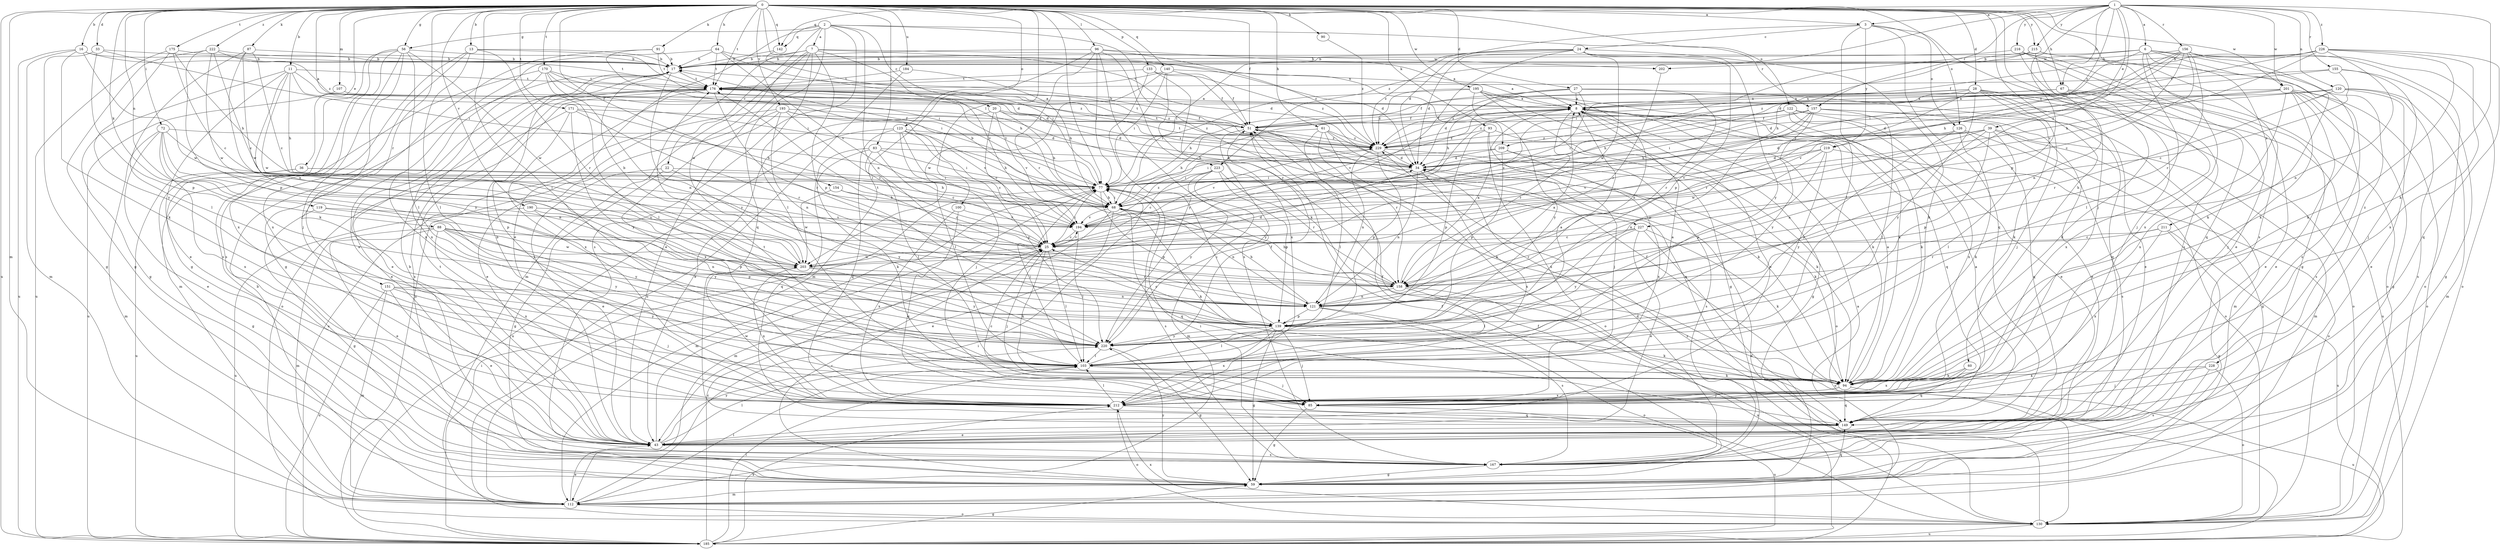strict digraph  {
0;
1;
2;
3;
6;
7;
8;
11;
13;
16;
17;
20;
22;
24;
25;
27;
28;
33;
34;
36;
39;
43;
51;
56;
59;
60;
61;
64;
67;
68;
72;
77;
83;
85;
87;
88;
90;
91;
93;
94;
96;
100;
103;
107;
112;
119;
120;
121;
122;
123;
126;
130;
133;
139;
140;
142;
149;
151;
154;
155;
156;
157;
158;
167;
170;
171;
175;
176;
184;
185;
190;
193;
194;
195;
201;
202;
203;
209;
211;
212;
215;
216;
219;
220;
222;
223;
226;
227;
228;
229;
0 -> 3  [label=a];
0 -> 11  [label=b];
0 -> 13  [label=b];
0 -> 16  [label=b];
0 -> 27  [label=d];
0 -> 28  [label=d];
0 -> 33  [label=d];
0 -> 36  [label=e];
0 -> 51  [label=f];
0 -> 56  [label=g];
0 -> 60  [label=h];
0 -> 61  [label=h];
0 -> 64  [label=h];
0 -> 67  [label=h];
0 -> 72  [label=i];
0 -> 77  [label=i];
0 -> 83  [label=j];
0 -> 85  [label=j];
0 -> 87  [label=k];
0 -> 88  [label=k];
0 -> 90  [label=k];
0 -> 91  [label=k];
0 -> 93  [label=k];
0 -> 96  [label=l];
0 -> 100  [label=l];
0 -> 103  [label=l];
0 -> 107  [label=m];
0 -> 112  [label=m];
0 -> 119  [label=n];
0 -> 122  [label=o];
0 -> 123  [label=o];
0 -> 126  [label=o];
0 -> 133  [label=p];
0 -> 140  [label=q];
0 -> 142  [label=q];
0 -> 151  [label=r];
0 -> 154  [label=r];
0 -> 167  [label=s];
0 -> 170  [label=t];
0 -> 171  [label=t];
0 -> 175  [label=t];
0 -> 176  [label=t];
0 -> 184  [label=u];
0 -> 185  [label=u];
0 -> 190  [label=v];
0 -> 193  [label=v];
0 -> 195  [label=w];
0 -> 201  [label=w];
0 -> 209  [label=x];
0 -> 215  [label=y];
0 -> 222  [label=z];
0 -> 223  [label=z];
1 -> 3  [label=a];
1 -> 6  [label=a];
1 -> 39  [label=e];
1 -> 67  [label=h];
1 -> 94  [label=k];
1 -> 120  [label=n];
1 -> 139  [label=p];
1 -> 142  [label=q];
1 -> 155  [label=r];
1 -> 156  [label=r];
1 -> 157  [label=r];
1 -> 201  [label=w];
1 -> 215  [label=y];
1 -> 216  [label=y];
1 -> 219  [label=y];
1 -> 223  [label=z];
1 -> 226  [label=z];
1 -> 227  [label=z];
2 -> 7  [label=a];
2 -> 20  [label=c];
2 -> 22  [label=c];
2 -> 43  [label=e];
2 -> 56  [label=g];
2 -> 121  [label=n];
2 -> 142  [label=q];
2 -> 149  [label=q];
2 -> 157  [label=r];
2 -> 167  [label=s];
2 -> 227  [label=z];
3 -> 24  [label=c];
3 -> 34  [label=d];
3 -> 103  [label=l];
3 -> 126  [label=o];
3 -> 149  [label=q];
3 -> 167  [label=s];
3 -> 219  [label=y];
6 -> 17  [label=b];
6 -> 94  [label=k];
6 -> 103  [label=l];
6 -> 130  [label=o];
6 -> 202  [label=w];
6 -> 209  [label=x];
6 -> 211  [label=x];
6 -> 212  [label=x];
6 -> 228  [label=z];
7 -> 17  [label=b];
7 -> 34  [label=d];
7 -> 43  [label=e];
7 -> 103  [label=l];
7 -> 112  [label=m];
7 -> 139  [label=p];
7 -> 185  [label=u];
7 -> 194  [label=v];
7 -> 202  [label=w];
7 -> 203  [label=w];
8 -> 51  [label=f];
8 -> 59  [label=g];
8 -> 68  [label=h];
8 -> 94  [label=k];
8 -> 149  [label=q];
8 -> 158  [label=r];
8 -> 194  [label=v];
11 -> 34  [label=d];
11 -> 43  [label=e];
11 -> 59  [label=g];
11 -> 68  [label=h];
11 -> 77  [label=i];
11 -> 176  [label=t];
11 -> 203  [label=w];
11 -> 220  [label=y];
13 -> 17  [label=b];
13 -> 34  [label=d];
13 -> 103  [label=l];
13 -> 158  [label=r];
13 -> 167  [label=s];
13 -> 212  [label=x];
16 -> 17  [label=b];
16 -> 94  [label=k];
16 -> 112  [label=m];
16 -> 176  [label=t];
16 -> 185  [label=u];
16 -> 203  [label=w];
17 -> 176  [label=t];
17 -> 212  [label=x];
17 -> 220  [label=y];
20 -> 25  [label=c];
20 -> 34  [label=d];
20 -> 43  [label=e];
20 -> 51  [label=f];
20 -> 68  [label=h];
20 -> 194  [label=v];
22 -> 43  [label=e];
22 -> 59  [label=g];
22 -> 77  [label=i];
22 -> 220  [label=y];
24 -> 17  [label=b];
24 -> 34  [label=d];
24 -> 77  [label=i];
24 -> 94  [label=k];
24 -> 139  [label=p];
24 -> 194  [label=v];
24 -> 203  [label=w];
24 -> 220  [label=y];
24 -> 229  [label=z];
25 -> 8  [label=a];
25 -> 77  [label=i];
25 -> 85  [label=j];
25 -> 94  [label=k];
25 -> 103  [label=l];
25 -> 194  [label=v];
25 -> 203  [label=w];
27 -> 8  [label=a];
27 -> 25  [label=c];
27 -> 34  [label=d];
27 -> 68  [label=h];
27 -> 149  [label=q];
27 -> 158  [label=r];
27 -> 229  [label=z];
28 -> 8  [label=a];
28 -> 43  [label=e];
28 -> 51  [label=f];
28 -> 68  [label=h];
28 -> 85  [label=j];
28 -> 94  [label=k];
28 -> 130  [label=o];
28 -> 158  [label=r];
28 -> 185  [label=u];
28 -> 220  [label=y];
33 -> 17  [label=b];
33 -> 59  [label=g];
33 -> 77  [label=i];
33 -> 139  [label=p];
34 -> 77  [label=i];
34 -> 94  [label=k];
34 -> 121  [label=n];
34 -> 176  [label=t];
34 -> 212  [label=x];
36 -> 59  [label=g];
36 -> 68  [label=h];
36 -> 77  [label=i];
36 -> 185  [label=u];
39 -> 34  [label=d];
39 -> 59  [label=g];
39 -> 103  [label=l];
39 -> 112  [label=m];
39 -> 121  [label=n];
39 -> 139  [label=p];
39 -> 194  [label=v];
39 -> 203  [label=w];
39 -> 229  [label=z];
43 -> 77  [label=i];
43 -> 103  [label=l];
43 -> 167  [label=s];
43 -> 176  [label=t];
43 -> 220  [label=y];
51 -> 17  [label=b];
51 -> 94  [label=k];
51 -> 176  [label=t];
51 -> 220  [label=y];
51 -> 229  [label=z];
56 -> 17  [label=b];
56 -> 59  [label=g];
56 -> 85  [label=j];
56 -> 94  [label=k];
56 -> 103  [label=l];
56 -> 167  [label=s];
56 -> 203  [label=w];
56 -> 212  [label=x];
59 -> 25  [label=c];
59 -> 51  [label=f];
59 -> 112  [label=m];
59 -> 149  [label=q];
59 -> 220  [label=y];
60 -> 94  [label=k];
60 -> 149  [label=q];
60 -> 212  [label=x];
61 -> 68  [label=h];
61 -> 94  [label=k];
61 -> 103  [label=l];
61 -> 130  [label=o];
61 -> 149  [label=q];
61 -> 158  [label=r];
61 -> 229  [label=z];
64 -> 17  [label=b];
64 -> 34  [label=d];
64 -> 43  [label=e];
64 -> 68  [label=h];
64 -> 176  [label=t];
64 -> 194  [label=v];
67 -> 8  [label=a];
67 -> 43  [label=e];
67 -> 94  [label=k];
67 -> 212  [label=x];
67 -> 229  [label=z];
68 -> 17  [label=b];
68 -> 43  [label=e];
68 -> 77  [label=i];
68 -> 94  [label=k];
68 -> 112  [label=m];
68 -> 121  [label=n];
68 -> 149  [label=q];
68 -> 194  [label=v];
72 -> 43  [label=e];
72 -> 112  [label=m];
72 -> 121  [label=n];
72 -> 139  [label=p];
72 -> 194  [label=v];
72 -> 212  [label=x];
72 -> 229  [label=z];
77 -> 68  [label=h];
77 -> 112  [label=m];
77 -> 139  [label=p];
77 -> 167  [label=s];
77 -> 176  [label=t];
83 -> 25  [label=c];
83 -> 34  [label=d];
83 -> 77  [label=i];
83 -> 94  [label=k];
83 -> 103  [label=l];
83 -> 149  [label=q];
85 -> 25  [label=c];
85 -> 59  [label=g];
85 -> 176  [label=t];
85 -> 185  [label=u];
87 -> 17  [label=b];
87 -> 25  [label=c];
87 -> 103  [label=l];
87 -> 121  [label=n];
87 -> 203  [label=w];
88 -> 25  [label=c];
88 -> 43  [label=e];
88 -> 112  [label=m];
88 -> 121  [label=n];
88 -> 139  [label=p];
88 -> 203  [label=w];
88 -> 212  [label=x];
88 -> 220  [label=y];
90 -> 229  [label=z];
91 -> 17  [label=b];
91 -> 59  [label=g];
91 -> 77  [label=i];
91 -> 176  [label=t];
93 -> 85  [label=j];
93 -> 130  [label=o];
93 -> 139  [label=p];
93 -> 212  [label=x];
93 -> 229  [label=z];
94 -> 8  [label=a];
94 -> 51  [label=f];
94 -> 85  [label=j];
94 -> 149  [label=q];
94 -> 185  [label=u];
94 -> 212  [label=x];
96 -> 8  [label=a];
96 -> 17  [label=b];
96 -> 77  [label=i];
96 -> 94  [label=k];
96 -> 112  [label=m];
96 -> 158  [label=r];
96 -> 167  [label=s];
96 -> 229  [label=z];
100 -> 149  [label=q];
100 -> 194  [label=v];
100 -> 212  [label=x];
103 -> 8  [label=a];
103 -> 51  [label=f];
103 -> 77  [label=i];
103 -> 85  [label=j];
103 -> 94  [label=k];
107 -> 8  [label=a];
107 -> 185  [label=u];
112 -> 8  [label=a];
112 -> 17  [label=b];
112 -> 43  [label=e];
112 -> 77  [label=i];
112 -> 103  [label=l];
112 -> 130  [label=o];
119 -> 59  [label=g];
119 -> 194  [label=v];
119 -> 220  [label=y];
120 -> 8  [label=a];
120 -> 34  [label=d];
120 -> 43  [label=e];
120 -> 112  [label=m];
120 -> 158  [label=r];
120 -> 167  [label=s];
121 -> 8  [label=a];
121 -> 68  [label=h];
121 -> 130  [label=o];
121 -> 139  [label=p];
121 -> 167  [label=s];
122 -> 43  [label=e];
122 -> 51  [label=f];
122 -> 77  [label=i];
122 -> 94  [label=k];
122 -> 130  [label=o];
122 -> 212  [label=x];
122 -> 229  [label=z];
123 -> 25  [label=c];
123 -> 68  [label=h];
123 -> 85  [label=j];
123 -> 103  [label=l];
123 -> 149  [label=q];
123 -> 185  [label=u];
123 -> 220  [label=y];
123 -> 229  [label=z];
126 -> 94  [label=k];
126 -> 149  [label=q];
126 -> 167  [label=s];
126 -> 220  [label=y];
126 -> 229  [label=z];
130 -> 51  [label=f];
130 -> 185  [label=u];
130 -> 212  [label=x];
130 -> 229  [label=z];
133 -> 51  [label=f];
133 -> 158  [label=r];
133 -> 176  [label=t];
133 -> 220  [label=y];
133 -> 229  [label=z];
139 -> 25  [label=c];
139 -> 59  [label=g];
139 -> 77  [label=i];
139 -> 85  [label=j];
139 -> 94  [label=k];
139 -> 103  [label=l];
139 -> 212  [label=x];
139 -> 220  [label=y];
140 -> 8  [label=a];
140 -> 51  [label=f];
140 -> 77  [label=i];
140 -> 176  [label=t];
140 -> 203  [label=w];
140 -> 212  [label=x];
142 -> 17  [label=b];
142 -> 77  [label=i];
149 -> 8  [label=a];
149 -> 43  [label=e];
149 -> 51  [label=f];
151 -> 43  [label=e];
151 -> 85  [label=j];
151 -> 112  [label=m];
151 -> 121  [label=n];
151 -> 185  [label=u];
151 -> 220  [label=y];
154 -> 25  [label=c];
154 -> 68  [label=h];
154 -> 203  [label=w];
155 -> 25  [label=c];
155 -> 59  [label=g];
155 -> 85  [label=j];
155 -> 176  [label=t];
155 -> 229  [label=z];
156 -> 17  [label=b];
156 -> 25  [label=c];
156 -> 34  [label=d];
156 -> 68  [label=h];
156 -> 77  [label=i];
156 -> 94  [label=k];
156 -> 130  [label=o];
156 -> 158  [label=r];
156 -> 194  [label=v];
157 -> 43  [label=e];
157 -> 51  [label=f];
157 -> 68  [label=h];
157 -> 77  [label=i];
157 -> 103  [label=l];
157 -> 112  [label=m];
157 -> 139  [label=p];
157 -> 220  [label=y];
158 -> 8  [label=a];
158 -> 68  [label=h];
158 -> 103  [label=l];
158 -> 121  [label=n];
158 -> 176  [label=t];
158 -> 185  [label=u];
167 -> 17  [label=b];
167 -> 34  [label=d];
167 -> 59  [label=g];
167 -> 77  [label=i];
170 -> 77  [label=i];
170 -> 103  [label=l];
170 -> 112  [label=m];
170 -> 121  [label=n];
170 -> 176  [label=t];
170 -> 212  [label=x];
170 -> 229  [label=z];
171 -> 43  [label=e];
171 -> 51  [label=f];
171 -> 68  [label=h];
171 -> 85  [label=j];
171 -> 158  [label=r];
171 -> 220  [label=y];
175 -> 17  [label=b];
175 -> 25  [label=c];
175 -> 68  [label=h];
175 -> 185  [label=u];
175 -> 220  [label=y];
176 -> 8  [label=a];
176 -> 43  [label=e];
176 -> 130  [label=o];
176 -> 158  [label=r];
176 -> 167  [label=s];
176 -> 212  [label=x];
176 -> 229  [label=z];
184 -> 68  [label=h];
184 -> 130  [label=o];
184 -> 176  [label=t];
185 -> 25  [label=c];
185 -> 34  [label=d];
185 -> 59  [label=g];
185 -> 77  [label=i];
185 -> 103  [label=l];
185 -> 212  [label=x];
190 -> 139  [label=p];
190 -> 185  [label=u];
190 -> 194  [label=v];
190 -> 220  [label=y];
193 -> 25  [label=c];
193 -> 34  [label=d];
193 -> 43  [label=e];
193 -> 51  [label=f];
193 -> 121  [label=n];
193 -> 185  [label=u];
193 -> 194  [label=v];
193 -> 212  [label=x];
194 -> 25  [label=c];
194 -> 103  [label=l];
194 -> 229  [label=z];
195 -> 8  [label=a];
195 -> 43  [label=e];
195 -> 59  [label=g];
195 -> 68  [label=h];
195 -> 77  [label=i];
195 -> 94  [label=k];
195 -> 121  [label=n];
195 -> 220  [label=y];
201 -> 8  [label=a];
201 -> 34  [label=d];
201 -> 43  [label=e];
201 -> 59  [label=g];
201 -> 85  [label=j];
201 -> 130  [label=o];
201 -> 167  [label=s];
201 -> 194  [label=v];
201 -> 212  [label=x];
202 -> 158  [label=r];
203 -> 17  [label=b];
203 -> 34  [label=d];
203 -> 158  [label=r];
203 -> 212  [label=x];
203 -> 220  [label=y];
209 -> 34  [label=d];
209 -> 77  [label=i];
209 -> 139  [label=p];
209 -> 167  [label=s];
209 -> 212  [label=x];
211 -> 25  [label=c];
211 -> 59  [label=g];
211 -> 158  [label=r];
211 -> 185  [label=u];
211 -> 212  [label=x];
212 -> 17  [label=b];
212 -> 103  [label=l];
212 -> 130  [label=o];
212 -> 149  [label=q];
212 -> 203  [label=w];
215 -> 17  [label=b];
215 -> 68  [label=h];
215 -> 77  [label=i];
215 -> 121  [label=n];
215 -> 130  [label=o];
215 -> 167  [label=s];
216 -> 17  [label=b];
216 -> 43  [label=e];
216 -> 59  [label=g];
216 -> 85  [label=j];
216 -> 149  [label=q];
219 -> 34  [label=d];
219 -> 121  [label=n];
219 -> 130  [label=o];
219 -> 139  [label=p];
219 -> 194  [label=v];
219 -> 220  [label=y];
220 -> 8  [label=a];
220 -> 59  [label=g];
220 -> 103  [label=l];
222 -> 8  [label=a];
222 -> 17  [label=b];
222 -> 25  [label=c];
222 -> 59  [label=g];
222 -> 139  [label=p];
222 -> 203  [label=w];
223 -> 25  [label=c];
223 -> 77  [label=i];
223 -> 112  [label=m];
223 -> 139  [label=p];
223 -> 158  [label=r];
223 -> 220  [label=y];
226 -> 17  [label=b];
226 -> 51  [label=f];
226 -> 68  [label=h];
226 -> 94  [label=k];
226 -> 121  [label=n];
226 -> 149  [label=q];
226 -> 212  [label=x];
226 -> 229  [label=z];
227 -> 25  [label=c];
227 -> 43  [label=e];
227 -> 94  [label=k];
227 -> 158  [label=r];
227 -> 185  [label=u];
227 -> 220  [label=y];
228 -> 85  [label=j];
228 -> 94  [label=k];
228 -> 130  [label=o];
228 -> 167  [label=s];
229 -> 34  [label=d];
229 -> 94  [label=k];
229 -> 121  [label=n];
229 -> 139  [label=p];
229 -> 176  [label=t];
229 -> 194  [label=v];
}
